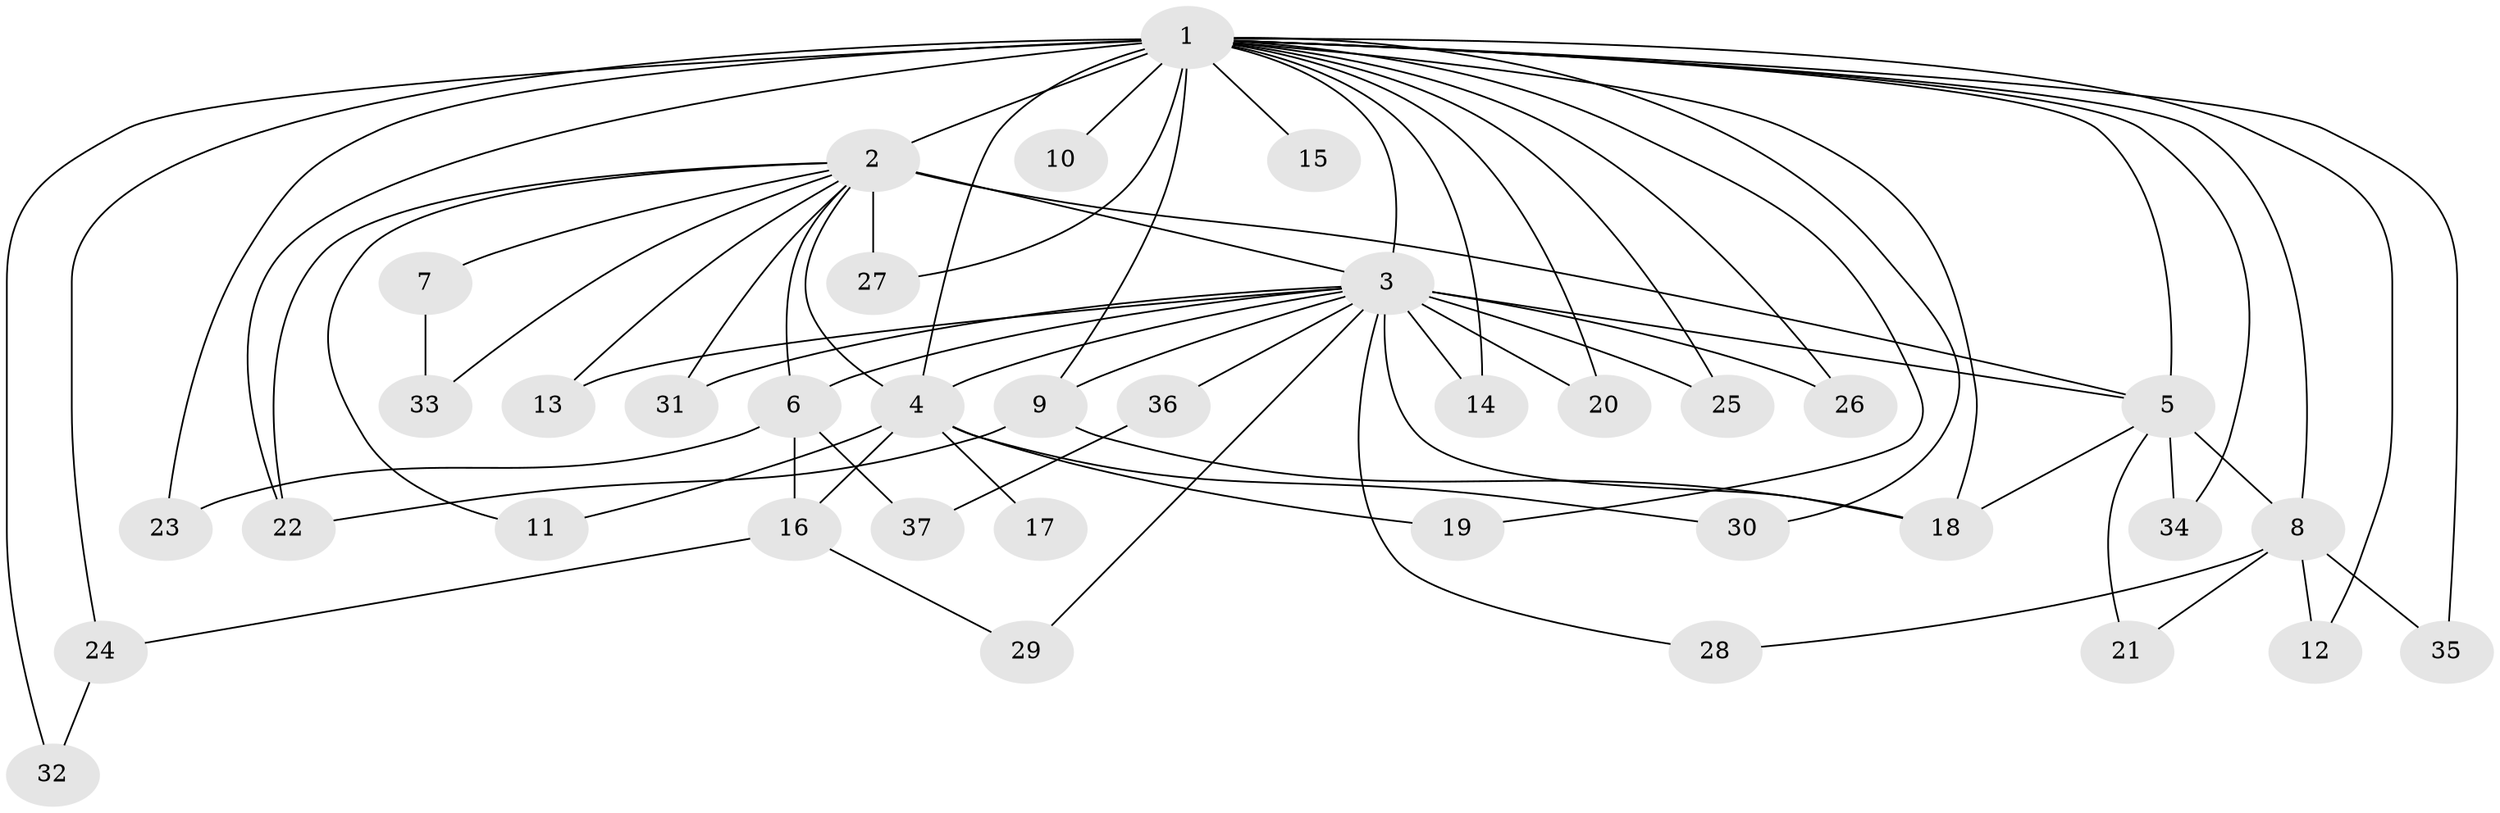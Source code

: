 // original degree distribution, {11: 0.01639344262295082, 20: 0.01639344262295082, 16: 0.01639344262295082, 21: 0.03278688524590164, 13: 0.03278688524590164, 14: 0.01639344262295082, 18: 0.01639344262295082, 17: 0.01639344262295082, 7: 0.01639344262295082, 5: 0.03278688524590164, 3: 0.14754098360655737, 2: 0.5901639344262295, 6: 0.01639344262295082, 4: 0.03278688524590164}
// Generated by graph-tools (version 1.1) at 2025/49/03/04/25 22:49:28]
// undirected, 37 vertices, 71 edges
graph export_dot {
  node [color=gray90,style=filled];
  1;
  2;
  3;
  4;
  5;
  6;
  7;
  8;
  9;
  10;
  11;
  12;
  13;
  14;
  15;
  16;
  17;
  18;
  19;
  20;
  21;
  22;
  23;
  24;
  25;
  26;
  27;
  28;
  29;
  30;
  31;
  32;
  33;
  34;
  35;
  36;
  37;
  1 -- 2 [weight=13.0];
  1 -- 3 [weight=10.0];
  1 -- 4 [weight=6.0];
  1 -- 5 [weight=2.0];
  1 -- 8 [weight=1.0];
  1 -- 9 [weight=1.0];
  1 -- 10 [weight=1.0];
  1 -- 12 [weight=1.0];
  1 -- 14 [weight=1.0];
  1 -- 15 [weight=1.0];
  1 -- 18 [weight=1.0];
  1 -- 19 [weight=1.0];
  1 -- 20 [weight=1.0];
  1 -- 22 [weight=1.0];
  1 -- 23 [weight=1.0];
  1 -- 24 [weight=1.0];
  1 -- 25 [weight=1.0];
  1 -- 26 [weight=1.0];
  1 -- 27 [weight=1.0];
  1 -- 30 [weight=1.0];
  1 -- 32 [weight=1.0];
  1 -- 34 [weight=1.0];
  1 -- 35 [weight=1.0];
  2 -- 3 [weight=4.0];
  2 -- 4 [weight=3.0];
  2 -- 5 [weight=2.0];
  2 -- 6 [weight=1.0];
  2 -- 7 [weight=2.0];
  2 -- 11 [weight=1.0];
  2 -- 13 [weight=1.0];
  2 -- 22 [weight=2.0];
  2 -- 27 [weight=1.0];
  2 -- 31 [weight=1.0];
  2 -- 33 [weight=1.0];
  3 -- 4 [weight=2.0];
  3 -- 5 [weight=2.0];
  3 -- 6 [weight=1.0];
  3 -- 9 [weight=1.0];
  3 -- 13 [weight=1.0];
  3 -- 14 [weight=1.0];
  3 -- 18 [weight=1.0];
  3 -- 20 [weight=1.0];
  3 -- 25 [weight=1.0];
  3 -- 26 [weight=1.0];
  3 -- 28 [weight=1.0];
  3 -- 29 [weight=1.0];
  3 -- 31 [weight=1.0];
  3 -- 36 [weight=2.0];
  4 -- 11 [weight=1.0];
  4 -- 16 [weight=1.0];
  4 -- 17 [weight=1.0];
  4 -- 19 [weight=1.0];
  4 -- 30 [weight=1.0];
  5 -- 8 [weight=1.0];
  5 -- 18 [weight=1.0];
  5 -- 21 [weight=1.0];
  5 -- 34 [weight=1.0];
  6 -- 16 [weight=1.0];
  6 -- 23 [weight=1.0];
  6 -- 37 [weight=1.0];
  7 -- 33 [weight=1.0];
  8 -- 12 [weight=1.0];
  8 -- 21 [weight=1.0];
  8 -- 28 [weight=1.0];
  8 -- 35 [weight=1.0];
  9 -- 18 [weight=1.0];
  9 -- 22 [weight=1.0];
  16 -- 24 [weight=1.0];
  16 -- 29 [weight=1.0];
  24 -- 32 [weight=1.0];
  36 -- 37 [weight=1.0];
}
